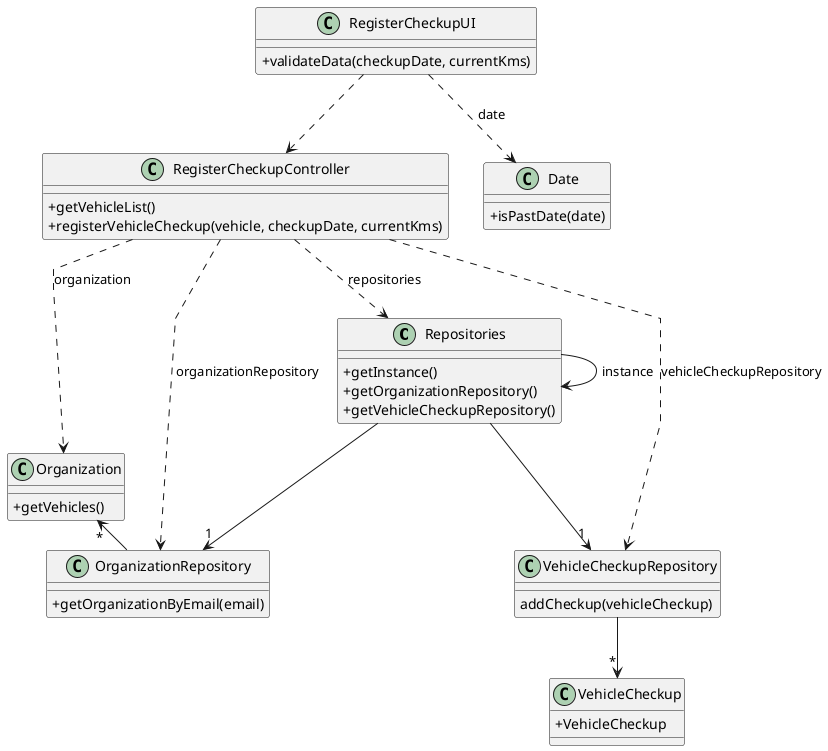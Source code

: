 @startuml
'skinparam monochrome true
skinparam packageStyle rectangle
skinparam shadowing false
skinparam linetype polyline
'skinparam linetype orto
skinparam classAttributeIconSize 0
'left to right direction

Repositories --> Repositories : instance
RegisterCheckupUI ..> RegisterCheckupController
RegisterCheckupController ..> Repositories : repositories
Repositories --> "1" OrganizationRepository
Repositories --> "1" VehicleCheckupRepository
VehicleCheckupRepository --> "*" VehicleCheckup
OrganizationRepository --l> "*" Organization
RegisterCheckupController ..> OrganizationRepository : organizationRepository
RegisterCheckupController ..> VehicleCheckupRepository : vehicleCheckupRepository
RegisterCheckupController ..> Organization : organization
RegisterCheckupUI ..> Date : date

class RegisterCheckupUI{
    +validateData(checkupDate, currentKms)
}

class RegisterCheckupController{
    +getVehicleList()
    +registerVehicleCheckup(vehicle, checkupDate, currentKms)
}

class Date{
    +isPastDate(date)
}


class Organization{
    +getVehicles()
}

class VehicleCheckup{
    +VehicleCheckup
}

class Repositories{
    +getInstance()
    +getOrganizationRepository()
    +getVehicleCheckupRepository()
}

class OrganizationRepository{
    +getOrganizationByEmail(email)
}

class VehicleCheckupRepository{
    addCheckup(vehicleCheckup)
}

@enduml
